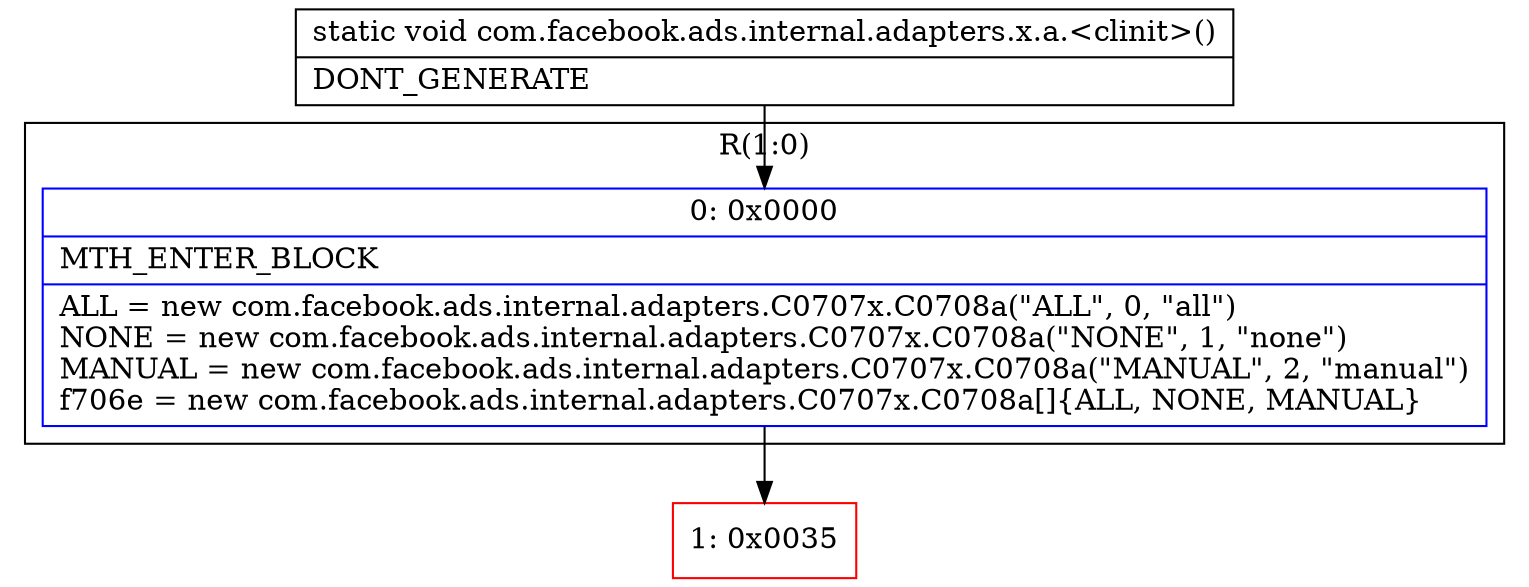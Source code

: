digraph "CFG forcom.facebook.ads.internal.adapters.x.a.\<clinit\>()V" {
subgraph cluster_Region_725041701 {
label = "R(1:0)";
node [shape=record,color=blue];
Node_0 [shape=record,label="{0\:\ 0x0000|MTH_ENTER_BLOCK\l|ALL = new com.facebook.ads.internal.adapters.C0707x.C0708a(\"ALL\", 0, \"all\")\lNONE = new com.facebook.ads.internal.adapters.C0707x.C0708a(\"NONE\", 1, \"none\")\lMANUAL = new com.facebook.ads.internal.adapters.C0707x.C0708a(\"MANUAL\", 2, \"manual\")\lf706e = new com.facebook.ads.internal.adapters.C0707x.C0708a[]\{ALL, NONE, MANUAL\}\l}"];
}
Node_1 [shape=record,color=red,label="{1\:\ 0x0035}"];
MethodNode[shape=record,label="{static void com.facebook.ads.internal.adapters.x.a.\<clinit\>()  | DONT_GENERATE\l}"];
MethodNode -> Node_0;
Node_0 -> Node_1;
}

